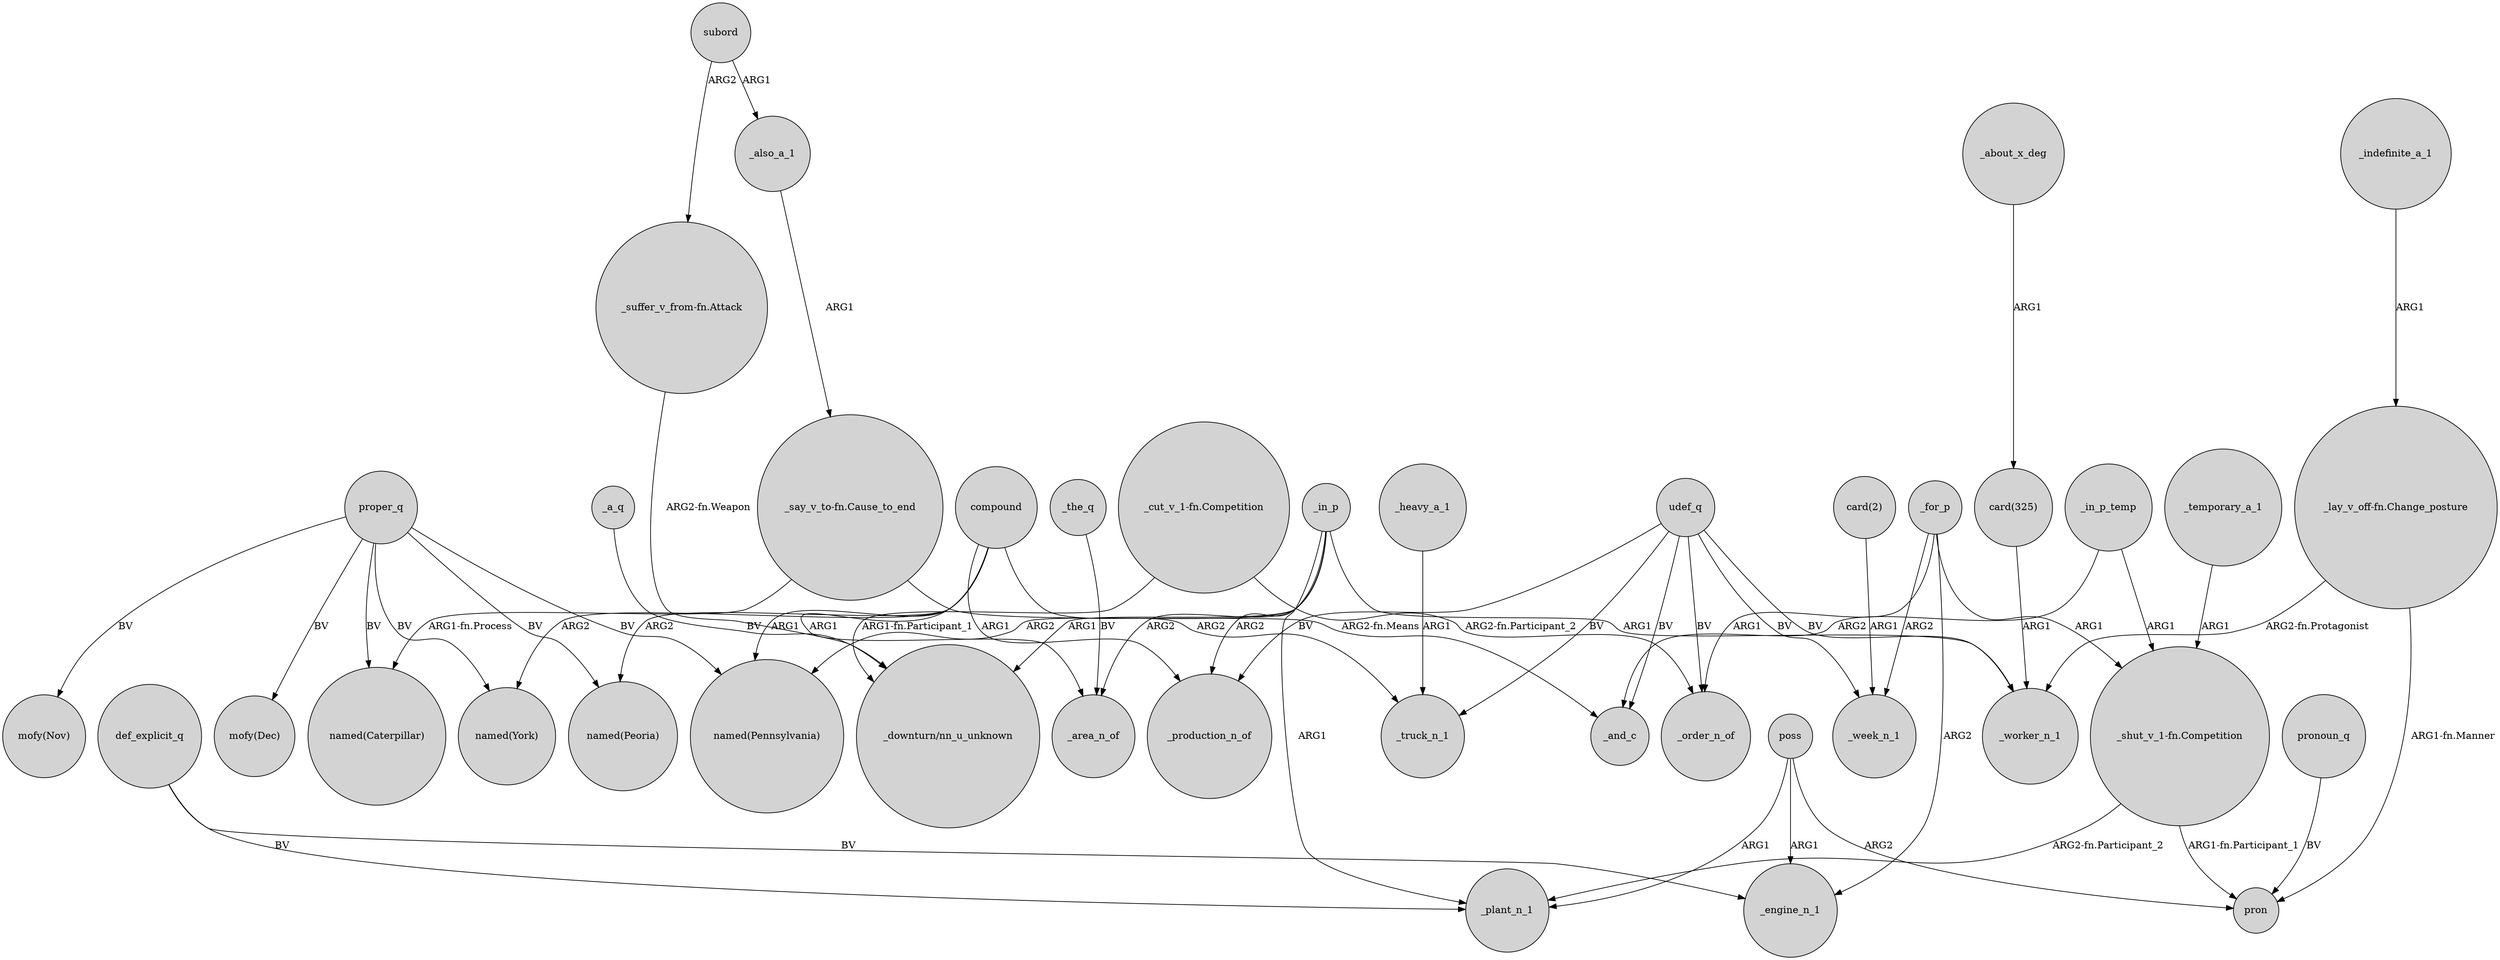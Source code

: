 digraph {
	node [shape=circle style=filled]
	poss -> _plant_n_1 [label=ARG1]
	_in_p_temp -> "_shut_v_1-fn.Competition" [label=ARG1]
	"_shut_v_1-fn.Competition" -> _plant_n_1 [label="ARG2-fn.Participant_2"]
	_in_p -> "_downturn/nn_u_unknown" [label=ARG1]
	poss -> _engine_n_1 [label=ARG1]
	"_say_v_to-fn.Cause_to_end" -> "named(Caterpillar)" [label="ARG1-fn.Process"]
	"_say_v_to-fn.Cause_to_end" -> _and_c [label="ARG2-fn.Means"]
	subord -> "_suffer_v_from-fn.Attack" [label=ARG2]
	"_cut_v_1-fn.Competition" -> "_downturn/nn_u_unknown" [label="ARG1-fn.Participant_1"]
	compound -> "named(York)" [label=ARG2]
	_the_q -> _area_n_of [label=BV]
	"_lay_v_off-fn.Change_posture" -> _worker_n_1 [label="ARG2-fn.Protagonist"]
	"_lay_v_off-fn.Change_posture" -> pron [label="ARG1-fn.Manner"]
	def_explicit_q -> _engine_n_1 [label=BV]
	udef_q -> _order_n_of [label=BV]
	udef_q -> _and_c [label=BV]
	proper_q -> "named(Peoria)" [label=BV]
	proper_q -> "mofy(Nov)" [label=BV]
	_also_a_1 -> "_say_v_to-fn.Cause_to_end" [label=ARG1]
	proper_q -> "named(York)" [label=BV]
	_in_p -> _area_n_of [label=ARG2]
	_temporary_a_1 -> "_shut_v_1-fn.Competition" [label=ARG1]
	proper_q -> "mofy(Dec)" [label=BV]
	def_explicit_q -> _plant_n_1 [label=BV]
	pronoun_q -> pron [label=BV]
	udef_q -> _week_n_1 [label=BV]
	poss -> pron [label=ARG2]
	_in_p_temp -> _and_c [label=ARG2]
	compound -> _area_n_of [label=ARG1]
	"card(325)" -> _worker_n_1 [label=ARG1]
	_in_p -> _plant_n_1 [label=ARG1]
	_in_p -> _production_n_of [label=ARG2]
	udef_q -> _worker_n_1 [label=BV]
	_in_p -> "named(Pennsylvania)" [label=ARG2]
	_for_p -> _engine_n_1 [label=ARG2]
	_in_p -> _worker_n_1 [label=ARG1]
	_heavy_a_1 -> _truck_n_1 [label=ARG1]
	proper_q -> "named(Caterpillar)" [label=BV]
	_for_p -> _order_n_of [label=ARG1]
	_about_x_deg -> "card(325)" [label=ARG1]
	compound -> _truck_n_1 [label=ARG2]
	compound -> "named(Pennsylvania)" [label=ARG1]
	compound -> "named(Peoria)" [label=ARG2]
	_indefinite_a_1 -> "_lay_v_off-fn.Change_posture" [label=ARG1]
	proper_q -> "named(Pennsylvania)" [label=BV]
	_for_p -> _week_n_1 [label=ARG2]
	"_cut_v_1-fn.Competition" -> _order_n_of [label="ARG2-fn.Participant_2"]
	_for_p -> "_shut_v_1-fn.Competition" [label=ARG1]
	subord -> _also_a_1 [label=ARG1]
	"card(2)" -> _week_n_1 [label=ARG1]
	"_suffer_v_from-fn.Attack" -> "_downturn/nn_u_unknown" [label="ARG2-fn.Weapon"]
	"_shut_v_1-fn.Competition" -> pron [label="ARG1-fn.Participant_1"]
	udef_q -> _production_n_of [label=BV]
	_a_q -> "_downturn/nn_u_unknown" [label=BV]
	compound -> _production_n_of [label=ARG1]
	udef_q -> _truck_n_1 [label=BV]
}

